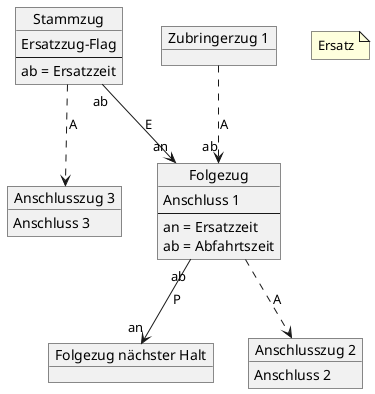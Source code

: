 @startuml
'https://plantuml.com/object-diagram

object Stammzug {
    Ersatzzug-Flag
    --
    ab = Ersatzzeit
}
'Stammzug hat keine Abfahrtszeit

object Folgezug {
    Anschluss 1
    --
    an = Ersatzzeit
    ab = Abfahrtszeit
}
'Folgezug: Ankunftszeit = Abfahrtszeit

object "Folgezug nächster Halt" as FolgezugSucc
object "Zubringerzug 1" as A1
object "Anschlusszug 2" as A2 {
Anschluss 2
}
object "Anschlusszug 3" as A3 {
Anschluss 3
}

Stammzug "ab" --> "an" Folgezug: E
Folgezug "ab" --> "an" FolgezugSucc: P

A1 -[dashed]-> "ab" Folgezug: A
Folgezug -[dashed]-> A2: A
Stammzug -[dashed]-> A3: A

note "Ersatz" as N1

@enduml
